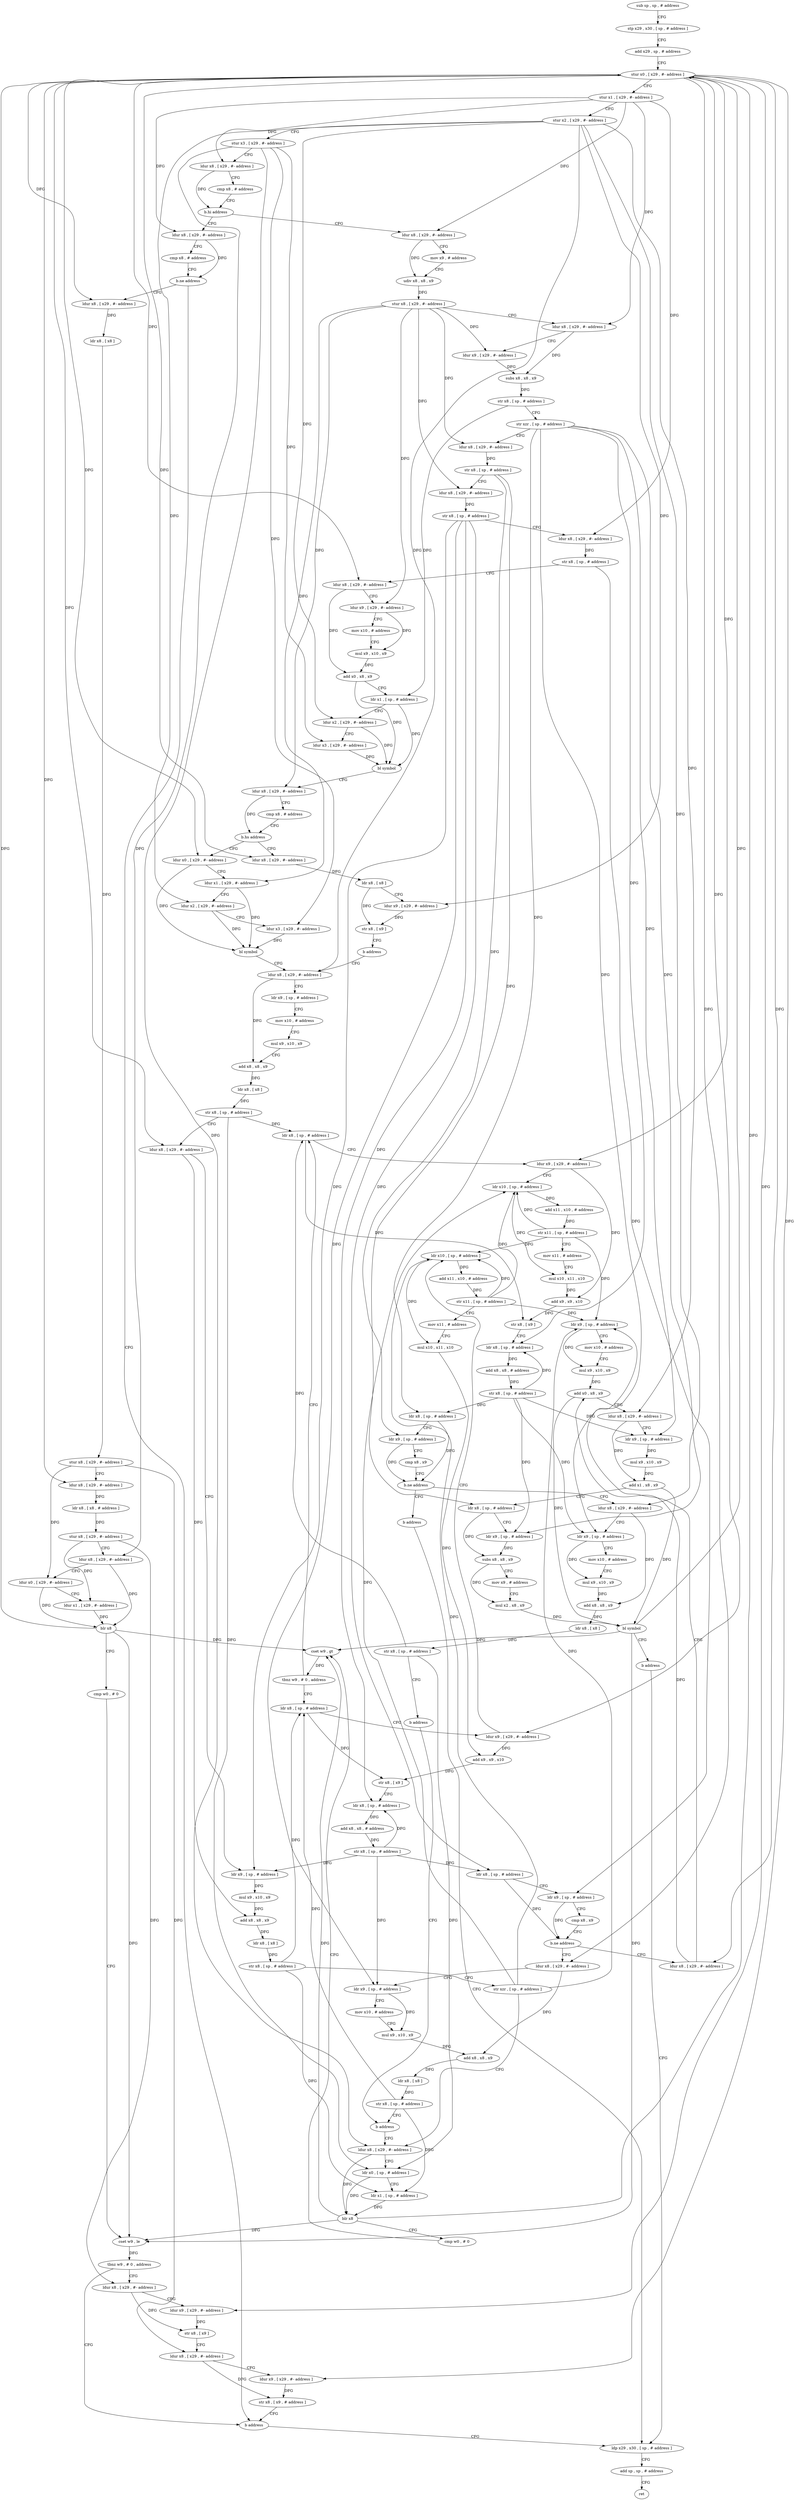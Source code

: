 digraph "func" {
"4290140" [label = "sub sp , sp , # address" ]
"4290144" [label = "stp x29 , x30 , [ sp , # address ]" ]
"4290148" [label = "add x29 , sp , # address" ]
"4290152" [label = "stur x0 , [ x29 , #- address ]" ]
"4290156" [label = "stur x1 , [ x29 , #- address ]" ]
"4290160" [label = "stur x2 , [ x29 , #- address ]" ]
"4290164" [label = "stur x3 , [ x29 , #- address ]" ]
"4290168" [label = "ldur x8 , [ x29 , #- address ]" ]
"4290172" [label = "cmp x8 , # address" ]
"4290176" [label = "b.hi address" ]
"4290272" [label = "ldur x8 , [ x29 , #- address ]" ]
"4290180" [label = "ldur x8 , [ x29 , #- address ]" ]
"4290276" [label = "mov x9 , # address" ]
"4290280" [label = "udiv x8 , x8 , x9" ]
"4290284" [label = "stur x8 , [ x29 , #- address ]" ]
"4290288" [label = "ldur x8 , [ x29 , #- address ]" ]
"4290292" [label = "ldur x9 , [ x29 , #- address ]" ]
"4290296" [label = "subs x8 , x8 , x9" ]
"4290300" [label = "str x8 , [ sp , # address ]" ]
"4290304" [label = "str xzr , [ sp , # address ]" ]
"4290308" [label = "ldur x8 , [ x29 , #- address ]" ]
"4290312" [label = "str x8 , [ sp , # address ]" ]
"4290316" [label = "ldur x8 , [ x29 , #- address ]" ]
"4290320" [label = "str x8 , [ sp , # address ]" ]
"4290324" [label = "ldur x8 , [ x29 , #- address ]" ]
"4290328" [label = "str x8 , [ sp , # address ]" ]
"4290332" [label = "ldur x8 , [ x29 , #- address ]" ]
"4290336" [label = "ldur x9 , [ x29 , #- address ]" ]
"4290340" [label = "mov x10 , # address" ]
"4290344" [label = "mul x9 , x10 , x9" ]
"4290348" [label = "add x0 , x8 , x9" ]
"4290352" [label = "ldr x1 , [ sp , # address ]" ]
"4290356" [label = "ldur x2 , [ x29 , #- address ]" ]
"4290360" [label = "ldur x3 , [ x29 , #- address ]" ]
"4290364" [label = "bl symbol" ]
"4290368" [label = "ldur x8 , [ x29 , #- address ]" ]
"4290372" [label = "cmp x8 , # address" ]
"4290376" [label = "b.hs address" ]
"4290400" [label = "ldur x0 , [ x29 , #- address ]" ]
"4290380" [label = "ldur x8 , [ x29 , #- address ]" ]
"4290184" [label = "cmp x8 , # address" ]
"4290188" [label = "b.ne address" ]
"4290268" [label = "b address" ]
"4290192" [label = "ldur x8 , [ x29 , #- address ]" ]
"4290404" [label = "ldur x1 , [ x29 , #- address ]" ]
"4290408" [label = "ldur x2 , [ x29 , #- address ]" ]
"4290412" [label = "ldur x3 , [ x29 , #- address ]" ]
"4290416" [label = "bl symbol" ]
"4290420" [label = "ldur x8 , [ x29 , #- address ]" ]
"4290384" [label = "ldr x8 , [ x8 ]" ]
"4290388" [label = "ldur x9 , [ x29 , #- address ]" ]
"4290392" [label = "str x8 , [ x9 ]" ]
"4290396" [label = "b address" ]
"4290764" [label = "ldp x29 , x30 , [ sp , # address ]" ]
"4290196" [label = "ldr x8 , [ x8 ]" ]
"4290200" [label = "stur x8 , [ x29 , #- address ]" ]
"4290204" [label = "ldur x8 , [ x29 , #- address ]" ]
"4290208" [label = "ldr x8 , [ x8 , # address ]" ]
"4290212" [label = "stur x8 , [ x29 , #- address ]" ]
"4290216" [label = "ldur x8 , [ x29 , #- address ]" ]
"4290220" [label = "ldur x0 , [ x29 , #- address ]" ]
"4290224" [label = "ldur x1 , [ x29 , #- address ]" ]
"4290228" [label = "blr x8" ]
"4290232" [label = "cmp w0 , # 0" ]
"4290236" [label = "cset w9 , le" ]
"4290240" [label = "tbnz w9 , # 0 , address" ]
"4290244" [label = "ldur x8 , [ x29 , #- address ]" ]
"4290604" [label = "ldr x8 , [ sp , # address ]" ]
"4290608" [label = "ldur x9 , [ x29 , #- address ]" ]
"4290612" [label = "ldr x10 , [ sp , # address ]" ]
"4290616" [label = "add x11 , x10 , # address" ]
"4290620" [label = "str x11 , [ sp , # address ]" ]
"4290624" [label = "mov x11 , # address" ]
"4290628" [label = "mul x10 , x11 , x10" ]
"4290632" [label = "add x9 , x9 , x10" ]
"4290636" [label = "str x8 , [ x9 ]" ]
"4290640" [label = "ldr x8 , [ sp , # address ]" ]
"4290644" [label = "add x8 , x8 , # address" ]
"4290648" [label = "str x8 , [ sp , # address ]" ]
"4290652" [label = "ldr x8 , [ sp , # address ]" ]
"4290656" [label = "ldr x9 , [ sp , # address ]" ]
"4290660" [label = "cmp x8 , x9" ]
"4290664" [label = "b.ne address" ]
"4290732" [label = "ldur x8 , [ x29 , #- address ]" ]
"4290668" [label = "ldur x8 , [ x29 , #- address ]" ]
"4290504" [label = "ldr x8 , [ sp , # address ]" ]
"4290508" [label = "ldur x9 , [ x29 , #- address ]" ]
"4290512" [label = "ldr x10 , [ sp , # address ]" ]
"4290516" [label = "add x11 , x10 , # address" ]
"4290520" [label = "str x11 , [ sp , # address ]" ]
"4290524" [label = "mov x11 , # address" ]
"4290528" [label = "mul x10 , x11 , x10" ]
"4290532" [label = "add x9 , x9 , x10" ]
"4290536" [label = "str x8 , [ x9 ]" ]
"4290540" [label = "ldr x8 , [ sp , # address ]" ]
"4290544" [label = "add x8 , x8 , # address" ]
"4290548" [label = "str x8 , [ sp , # address ]" ]
"4290552" [label = "ldr x8 , [ sp , # address ]" ]
"4290556" [label = "ldr x9 , [ sp , # address ]" ]
"4290560" [label = "cmp x8 , x9" ]
"4290564" [label = "b.ne address" ]
"4290572" [label = "ldur x8 , [ x29 , #- address ]" ]
"4290568" [label = "b address" ]
"4290424" [label = "ldr x9 , [ sp , # address ]" ]
"4290428" [label = "mov x10 , # address" ]
"4290432" [label = "mul x9 , x10 , x9" ]
"4290436" [label = "add x8 , x8 , x9" ]
"4290440" [label = "ldr x8 , [ x8 ]" ]
"4290444" [label = "str x8 , [ sp , # address ]" ]
"4290448" [label = "ldur x8 , [ x29 , #- address ]" ]
"4290452" [label = "ldr x9 , [ sp , # address ]" ]
"4290456" [label = "mul x9 , x10 , x9" ]
"4290460" [label = "add x8 , x8 , x9" ]
"4290464" [label = "ldr x8 , [ x8 ]" ]
"4290468" [label = "str x8 , [ sp , # address ]" ]
"4290472" [label = "str xzr , [ sp , # address ]" ]
"4290476" [label = "ldur x8 , [ x29 , #- address ]" ]
"4290768" [label = "add sp , sp , # address" ]
"4290772" [label = "ret" ]
"4290248" [label = "ldur x9 , [ x29 , #- address ]" ]
"4290252" [label = "str x8 , [ x9 ]" ]
"4290256" [label = "ldur x8 , [ x29 , #- address ]" ]
"4290260" [label = "ldur x9 , [ x29 , #- address ]" ]
"4290264" [label = "str x8 , [ x9 , # address ]" ]
"4290736" [label = "ldr x9 , [ sp , # address ]" ]
"4290740" [label = "mov x10 , # address" ]
"4290744" [label = "mul x9 , x10 , x9" ]
"4290748" [label = "add x8 , x8 , x9" ]
"4290752" [label = "ldr x8 , [ x8 ]" ]
"4290756" [label = "str x8 , [ sp , # address ]" ]
"4290760" [label = "b address" ]
"4290672" [label = "ldr x9 , [ sp , # address ]" ]
"4290676" [label = "mov x10 , # address" ]
"4290680" [label = "mul x9 , x10 , x9" ]
"4290684" [label = "add x0 , x8 , x9" ]
"4290688" [label = "ldur x8 , [ x29 , #- address ]" ]
"4290692" [label = "ldr x9 , [ sp , # address ]" ]
"4290696" [label = "mul x9 , x10 , x9" ]
"4290700" [label = "add x1 , x8 , x9" ]
"4290704" [label = "ldr x8 , [ sp , # address ]" ]
"4290708" [label = "ldr x9 , [ sp , # address ]" ]
"4290712" [label = "subs x8 , x8 , x9" ]
"4290716" [label = "mov x9 , # address" ]
"4290720" [label = "mul x2 , x8 , x9" ]
"4290724" [label = "bl symbol" ]
"4290728" [label = "b address" ]
"4290576" [label = "ldr x9 , [ sp , # address ]" ]
"4290580" [label = "mov x10 , # address" ]
"4290584" [label = "mul x9 , x10 , x9" ]
"4290588" [label = "add x8 , x8 , x9" ]
"4290592" [label = "ldr x8 , [ x8 ]" ]
"4290596" [label = "str x8 , [ sp , # address ]" ]
"4290600" [label = "b address" ]
"4290480" [label = "ldr x0 , [ sp , # address ]" ]
"4290484" [label = "ldr x1 , [ sp , # address ]" ]
"4290488" [label = "blr x8" ]
"4290492" [label = "cmp w0 , # 0" ]
"4290496" [label = "cset w9 , gt" ]
"4290500" [label = "tbnz w9 , # 0 , address" ]
"4290140" -> "4290144" [ label = "CFG" ]
"4290144" -> "4290148" [ label = "CFG" ]
"4290148" -> "4290152" [ label = "CFG" ]
"4290152" -> "4290156" [ label = "CFG" ]
"4290152" -> "4290332" [ label = "DFG" ]
"4290152" -> "4290400" [ label = "DFG" ]
"4290152" -> "4290380" [ label = "DFG" ]
"4290152" -> "4290192" [ label = "DFG" ]
"4290152" -> "4290204" [ label = "DFG" ]
"4290152" -> "4290448" [ label = "DFG" ]
"4290152" -> "4290248" [ label = "DFG" ]
"4290152" -> "4290260" [ label = "DFG" ]
"4290152" -> "4290608" [ label = "DFG" ]
"4290152" -> "4290508" [ label = "DFG" ]
"4290152" -> "4290732" [ label = "DFG" ]
"4290152" -> "4290668" [ label = "DFG" ]
"4290156" -> "4290160" [ label = "CFG" ]
"4290156" -> "4290168" [ label = "DFG" ]
"4290156" -> "4290272" [ label = "DFG" ]
"4290156" -> "4290288" [ label = "DFG" ]
"4290156" -> "4290324" [ label = "DFG" ]
"4290156" -> "4290180" [ label = "DFG" ]
"4290160" -> "4290164" [ label = "CFG" ]
"4290160" -> "4290356" [ label = "DFG" ]
"4290160" -> "4290408" [ label = "DFG" ]
"4290160" -> "4290388" [ label = "DFG" ]
"4290160" -> "4290420" [ label = "DFG" ]
"4290160" -> "4290688" [ label = "DFG" ]
"4290160" -> "4290572" [ label = "DFG" ]
"4290164" -> "4290168" [ label = "CFG" ]
"4290164" -> "4290360" [ label = "DFG" ]
"4290164" -> "4290412" [ label = "DFG" ]
"4290164" -> "4290216" [ label = "DFG" ]
"4290164" -> "4290476" [ label = "DFG" ]
"4290168" -> "4290172" [ label = "CFG" ]
"4290168" -> "4290176" [ label = "DFG" ]
"4290172" -> "4290176" [ label = "CFG" ]
"4290176" -> "4290272" [ label = "CFG" ]
"4290176" -> "4290180" [ label = "CFG" ]
"4290272" -> "4290276" [ label = "CFG" ]
"4290272" -> "4290280" [ label = "DFG" ]
"4290180" -> "4290184" [ label = "CFG" ]
"4290180" -> "4290188" [ label = "DFG" ]
"4290276" -> "4290280" [ label = "CFG" ]
"4290280" -> "4290284" [ label = "DFG" ]
"4290284" -> "4290288" [ label = "CFG" ]
"4290284" -> "4290292" [ label = "DFG" ]
"4290284" -> "4290308" [ label = "DFG" ]
"4290284" -> "4290316" [ label = "DFG" ]
"4290284" -> "4290336" [ label = "DFG" ]
"4290284" -> "4290368" [ label = "DFG" ]
"4290284" -> "4290404" [ label = "DFG" ]
"4290288" -> "4290292" [ label = "CFG" ]
"4290288" -> "4290296" [ label = "DFG" ]
"4290292" -> "4290296" [ label = "DFG" ]
"4290296" -> "4290300" [ label = "DFG" ]
"4290300" -> "4290304" [ label = "CFG" ]
"4290300" -> "4290352" [ label = "DFG" ]
"4290304" -> "4290308" [ label = "CFG" ]
"4290304" -> "4290540" [ label = "DFG" ]
"4290304" -> "4290552" [ label = "DFG" ]
"4290304" -> "4290692" [ label = "DFG" ]
"4290304" -> "4290708" [ label = "DFG" ]
"4290304" -> "4290576" [ label = "DFG" ]
"4290308" -> "4290312" [ label = "DFG" ]
"4290312" -> "4290316" [ label = "CFG" ]
"4290312" -> "4290556" [ label = "DFG" ]
"4290312" -> "4290704" [ label = "DFG" ]
"4290316" -> "4290320" [ label = "DFG" ]
"4290320" -> "4290324" [ label = "CFG" ]
"4290320" -> "4290452" [ label = "DFG" ]
"4290320" -> "4290640" [ label = "DFG" ]
"4290320" -> "4290652" [ label = "DFG" ]
"4290320" -> "4290736" [ label = "DFG" ]
"4290324" -> "4290328" [ label = "DFG" ]
"4290328" -> "4290332" [ label = "CFG" ]
"4290328" -> "4290656" [ label = "DFG" ]
"4290332" -> "4290336" [ label = "CFG" ]
"4290332" -> "4290348" [ label = "DFG" ]
"4290336" -> "4290340" [ label = "CFG" ]
"4290336" -> "4290344" [ label = "DFG" ]
"4290340" -> "4290344" [ label = "CFG" ]
"4290344" -> "4290348" [ label = "DFG" ]
"4290348" -> "4290352" [ label = "CFG" ]
"4290348" -> "4290364" [ label = "DFG" ]
"4290352" -> "4290356" [ label = "CFG" ]
"4290352" -> "4290364" [ label = "DFG" ]
"4290356" -> "4290360" [ label = "CFG" ]
"4290356" -> "4290364" [ label = "DFG" ]
"4290360" -> "4290364" [ label = "DFG" ]
"4290364" -> "4290368" [ label = "CFG" ]
"4290368" -> "4290372" [ label = "CFG" ]
"4290368" -> "4290376" [ label = "DFG" ]
"4290372" -> "4290376" [ label = "CFG" ]
"4290376" -> "4290400" [ label = "CFG" ]
"4290376" -> "4290380" [ label = "CFG" ]
"4290400" -> "4290404" [ label = "CFG" ]
"4290400" -> "4290416" [ label = "DFG" ]
"4290380" -> "4290384" [ label = "DFG" ]
"4290184" -> "4290188" [ label = "CFG" ]
"4290188" -> "4290268" [ label = "CFG" ]
"4290188" -> "4290192" [ label = "CFG" ]
"4290268" -> "4290764" [ label = "CFG" ]
"4290192" -> "4290196" [ label = "DFG" ]
"4290404" -> "4290408" [ label = "CFG" ]
"4290404" -> "4290416" [ label = "DFG" ]
"4290408" -> "4290412" [ label = "CFG" ]
"4290408" -> "4290416" [ label = "DFG" ]
"4290412" -> "4290416" [ label = "DFG" ]
"4290416" -> "4290420" [ label = "CFG" ]
"4290420" -> "4290424" [ label = "CFG" ]
"4290420" -> "4290436" [ label = "DFG" ]
"4290384" -> "4290388" [ label = "CFG" ]
"4290384" -> "4290392" [ label = "DFG" ]
"4290388" -> "4290392" [ label = "DFG" ]
"4290392" -> "4290396" [ label = "CFG" ]
"4290396" -> "4290420" [ label = "CFG" ]
"4290764" -> "4290768" [ label = "CFG" ]
"4290196" -> "4290200" [ label = "DFG" ]
"4290200" -> "4290204" [ label = "CFG" ]
"4290200" -> "4290220" [ label = "DFG" ]
"4290200" -> "4290256" [ label = "DFG" ]
"4290204" -> "4290208" [ label = "DFG" ]
"4290208" -> "4290212" [ label = "DFG" ]
"4290212" -> "4290216" [ label = "CFG" ]
"4290212" -> "4290224" [ label = "DFG" ]
"4290212" -> "4290244" [ label = "DFG" ]
"4290216" -> "4290220" [ label = "CFG" ]
"4290216" -> "4290228" [ label = "DFG" ]
"4290220" -> "4290224" [ label = "CFG" ]
"4290220" -> "4290228" [ label = "DFG" ]
"4290224" -> "4290228" [ label = "DFG" ]
"4290228" -> "4290232" [ label = "CFG" ]
"4290228" -> "4290152" [ label = "DFG" ]
"4290228" -> "4290236" [ label = "DFG" ]
"4290228" -> "4290496" [ label = "DFG" ]
"4290232" -> "4290236" [ label = "CFG" ]
"4290236" -> "4290240" [ label = "DFG" ]
"4290240" -> "4290268" [ label = "CFG" ]
"4290240" -> "4290244" [ label = "CFG" ]
"4290244" -> "4290248" [ label = "CFG" ]
"4290244" -> "4290252" [ label = "DFG" ]
"4290604" -> "4290608" [ label = "CFG" ]
"4290604" -> "4290636" [ label = "DFG" ]
"4290608" -> "4290612" [ label = "CFG" ]
"4290608" -> "4290632" [ label = "DFG" ]
"4290612" -> "4290616" [ label = "DFG" ]
"4290612" -> "4290628" [ label = "DFG" ]
"4290616" -> "4290620" [ label = "DFG" ]
"4290620" -> "4290624" [ label = "CFG" ]
"4290620" -> "4290612" [ label = "DFG" ]
"4290620" -> "4290512" [ label = "DFG" ]
"4290620" -> "4290672" [ label = "DFG" ]
"4290624" -> "4290628" [ label = "CFG" ]
"4290628" -> "4290632" [ label = "DFG" ]
"4290632" -> "4290636" [ label = "DFG" ]
"4290636" -> "4290640" [ label = "CFG" ]
"4290640" -> "4290644" [ label = "DFG" ]
"4290644" -> "4290648" [ label = "DFG" ]
"4290648" -> "4290652" [ label = "DFG" ]
"4290648" -> "4290452" [ label = "DFG" ]
"4290648" -> "4290640" [ label = "DFG" ]
"4290648" -> "4290736" [ label = "DFG" ]
"4290652" -> "4290656" [ label = "CFG" ]
"4290652" -> "4290664" [ label = "DFG" ]
"4290656" -> "4290660" [ label = "CFG" ]
"4290656" -> "4290664" [ label = "DFG" ]
"4290660" -> "4290664" [ label = "CFG" ]
"4290664" -> "4290732" [ label = "CFG" ]
"4290664" -> "4290668" [ label = "CFG" ]
"4290732" -> "4290736" [ label = "CFG" ]
"4290732" -> "4290748" [ label = "DFG" ]
"4290668" -> "4290672" [ label = "CFG" ]
"4290668" -> "4290684" [ label = "DFG" ]
"4290504" -> "4290508" [ label = "CFG" ]
"4290504" -> "4290536" [ label = "DFG" ]
"4290508" -> "4290512" [ label = "CFG" ]
"4290508" -> "4290532" [ label = "DFG" ]
"4290512" -> "4290516" [ label = "DFG" ]
"4290512" -> "4290528" [ label = "DFG" ]
"4290516" -> "4290520" [ label = "DFG" ]
"4290520" -> "4290524" [ label = "CFG" ]
"4290520" -> "4290612" [ label = "DFG" ]
"4290520" -> "4290512" [ label = "DFG" ]
"4290520" -> "4290672" [ label = "DFG" ]
"4290524" -> "4290528" [ label = "CFG" ]
"4290528" -> "4290532" [ label = "DFG" ]
"4290532" -> "4290536" [ label = "DFG" ]
"4290536" -> "4290540" [ label = "CFG" ]
"4290540" -> "4290544" [ label = "DFG" ]
"4290544" -> "4290548" [ label = "DFG" ]
"4290548" -> "4290552" [ label = "DFG" ]
"4290548" -> "4290540" [ label = "DFG" ]
"4290548" -> "4290692" [ label = "DFG" ]
"4290548" -> "4290708" [ label = "DFG" ]
"4290548" -> "4290576" [ label = "DFG" ]
"4290552" -> "4290556" [ label = "CFG" ]
"4290552" -> "4290564" [ label = "DFG" ]
"4290556" -> "4290560" [ label = "CFG" ]
"4290556" -> "4290564" [ label = "DFG" ]
"4290560" -> "4290564" [ label = "CFG" ]
"4290564" -> "4290572" [ label = "CFG" ]
"4290564" -> "4290568" [ label = "CFG" ]
"4290572" -> "4290576" [ label = "CFG" ]
"4290572" -> "4290588" [ label = "DFG" ]
"4290568" -> "4290764" [ label = "CFG" ]
"4290424" -> "4290428" [ label = "CFG" ]
"4290428" -> "4290432" [ label = "CFG" ]
"4290432" -> "4290436" [ label = "CFG" ]
"4290436" -> "4290440" [ label = "DFG" ]
"4290440" -> "4290444" [ label = "DFG" ]
"4290444" -> "4290448" [ label = "CFG" ]
"4290444" -> "4290480" [ label = "DFG" ]
"4290444" -> "4290504" [ label = "DFG" ]
"4290448" -> "4290452" [ label = "CFG" ]
"4290448" -> "4290460" [ label = "DFG" ]
"4290452" -> "4290456" [ label = "DFG" ]
"4290456" -> "4290460" [ label = "DFG" ]
"4290460" -> "4290464" [ label = "DFG" ]
"4290464" -> "4290468" [ label = "DFG" ]
"4290468" -> "4290472" [ label = "CFG" ]
"4290468" -> "4290484" [ label = "DFG" ]
"4290468" -> "4290604" [ label = "DFG" ]
"4290472" -> "4290476" [ label = "CFG" ]
"4290472" -> "4290612" [ label = "DFG" ]
"4290472" -> "4290512" [ label = "DFG" ]
"4290472" -> "4290672" [ label = "DFG" ]
"4290476" -> "4290480" [ label = "CFG" ]
"4290476" -> "4290488" [ label = "DFG" ]
"4290768" -> "4290772" [ label = "CFG" ]
"4290248" -> "4290252" [ label = "DFG" ]
"4290252" -> "4290256" [ label = "CFG" ]
"4290256" -> "4290260" [ label = "CFG" ]
"4290256" -> "4290264" [ label = "DFG" ]
"4290260" -> "4290264" [ label = "DFG" ]
"4290264" -> "4290268" [ label = "CFG" ]
"4290736" -> "4290740" [ label = "CFG" ]
"4290736" -> "4290744" [ label = "DFG" ]
"4290740" -> "4290744" [ label = "CFG" ]
"4290744" -> "4290748" [ label = "DFG" ]
"4290748" -> "4290752" [ label = "DFG" ]
"4290752" -> "4290756" [ label = "DFG" ]
"4290756" -> "4290760" [ label = "CFG" ]
"4290756" -> "4290484" [ label = "DFG" ]
"4290756" -> "4290604" [ label = "DFG" ]
"4290760" -> "4290476" [ label = "CFG" ]
"4290672" -> "4290676" [ label = "CFG" ]
"4290672" -> "4290680" [ label = "DFG" ]
"4290676" -> "4290680" [ label = "CFG" ]
"4290680" -> "4290684" [ label = "DFG" ]
"4290684" -> "4290688" [ label = "CFG" ]
"4290684" -> "4290724" [ label = "DFG" ]
"4290688" -> "4290692" [ label = "CFG" ]
"4290688" -> "4290700" [ label = "DFG" ]
"4290692" -> "4290696" [ label = "DFG" ]
"4290696" -> "4290700" [ label = "DFG" ]
"4290700" -> "4290704" [ label = "CFG" ]
"4290700" -> "4290724" [ label = "DFG" ]
"4290704" -> "4290708" [ label = "CFG" ]
"4290704" -> "4290712" [ label = "DFG" ]
"4290708" -> "4290712" [ label = "DFG" ]
"4290712" -> "4290716" [ label = "CFG" ]
"4290712" -> "4290720" [ label = "DFG" ]
"4290716" -> "4290720" [ label = "CFG" ]
"4290720" -> "4290724" [ label = "DFG" ]
"4290724" -> "4290728" [ label = "CFG" ]
"4290724" -> "4290152" [ label = "DFG" ]
"4290724" -> "4290236" [ label = "DFG" ]
"4290724" -> "4290496" [ label = "DFG" ]
"4290728" -> "4290764" [ label = "CFG" ]
"4290576" -> "4290580" [ label = "CFG" ]
"4290576" -> "4290584" [ label = "DFG" ]
"4290580" -> "4290584" [ label = "CFG" ]
"4290584" -> "4290588" [ label = "DFG" ]
"4290588" -> "4290592" [ label = "DFG" ]
"4290592" -> "4290596" [ label = "DFG" ]
"4290596" -> "4290600" [ label = "CFG" ]
"4290596" -> "4290480" [ label = "DFG" ]
"4290596" -> "4290504" [ label = "DFG" ]
"4290600" -> "4290760" [ label = "CFG" ]
"4290480" -> "4290484" [ label = "CFG" ]
"4290480" -> "4290488" [ label = "DFG" ]
"4290484" -> "4290488" [ label = "DFG" ]
"4290488" -> "4290492" [ label = "CFG" ]
"4290488" -> "4290152" [ label = "DFG" ]
"4290488" -> "4290236" [ label = "DFG" ]
"4290488" -> "4290496" [ label = "DFG" ]
"4290492" -> "4290496" [ label = "CFG" ]
"4290496" -> "4290500" [ label = "DFG" ]
"4290500" -> "4290604" [ label = "CFG" ]
"4290500" -> "4290504" [ label = "CFG" ]
}
